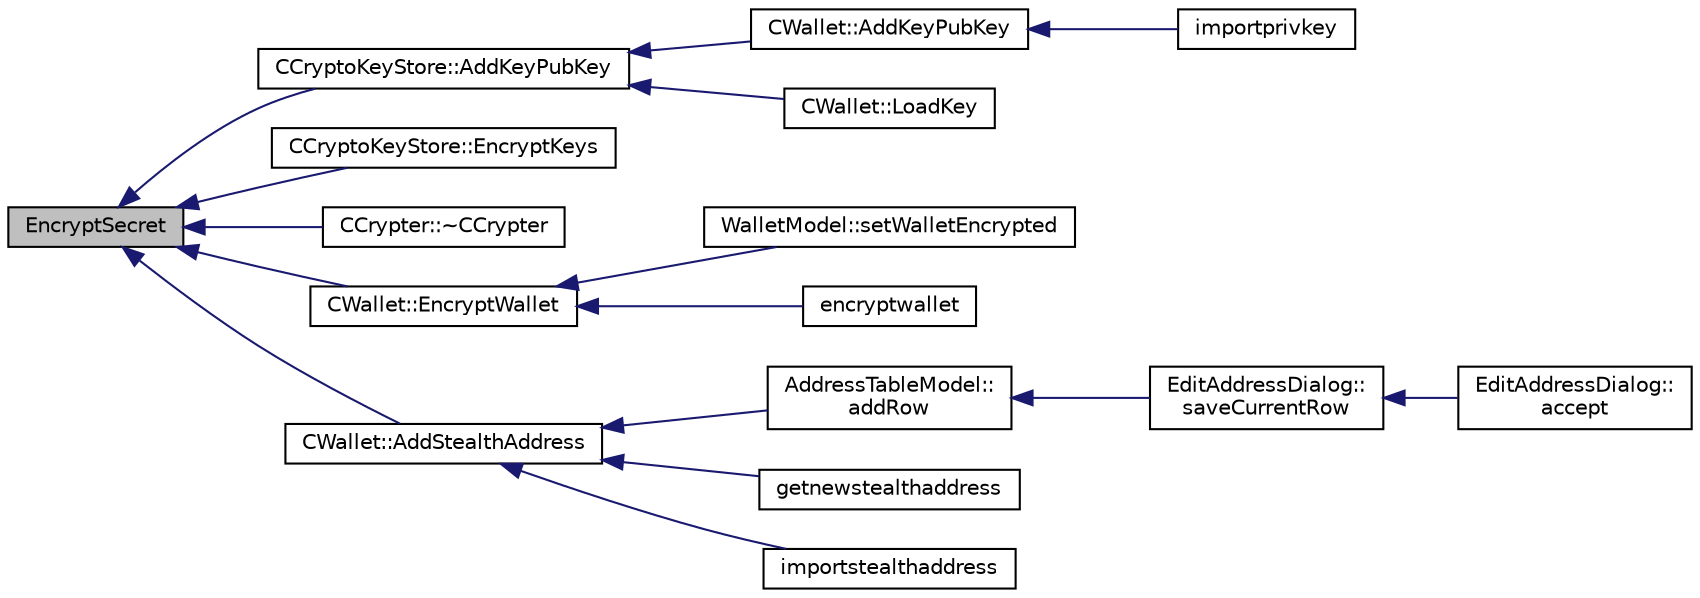 digraph "EncryptSecret"
{
  edge [fontname="Helvetica",fontsize="10",labelfontname="Helvetica",labelfontsize="10"];
  node [fontname="Helvetica",fontsize="10",shape=record];
  rankdir="LR";
  Node42 [label="EncryptSecret",height=0.2,width=0.4,color="black", fillcolor="grey75", style="filled", fontcolor="black"];
  Node42 -> Node43 [dir="back",color="midnightblue",fontsize="10",style="solid",fontname="Helvetica"];
  Node43 [label="CCryptoKeyStore::AddKeyPubKey",height=0.2,width=0.4,color="black", fillcolor="white", style="filled",URL="$class_c_crypto_key_store.html#a340109b8673267676a34664a76ed3274"];
  Node43 -> Node44 [dir="back",color="midnightblue",fontsize="10",style="solid",fontname="Helvetica"];
  Node44 [label="CWallet::AddKeyPubKey",height=0.2,width=0.4,color="black", fillcolor="white", style="filled",URL="$class_c_wallet.html#a3240da36cd717146296969227a3e0bd5"];
  Node44 -> Node45 [dir="back",color="midnightblue",fontsize="10",style="solid",fontname="Helvetica"];
  Node45 [label="importprivkey",height=0.2,width=0.4,color="black", fillcolor="white", style="filled",URL="$rpcdump_8cpp.html#a3a6fdb974fce01220a895393d444e981"];
  Node43 -> Node46 [dir="back",color="midnightblue",fontsize="10",style="solid",fontname="Helvetica"];
  Node46 [label="CWallet::LoadKey",height=0.2,width=0.4,color="black", fillcolor="white", style="filled",URL="$class_c_wallet.html#a439bab81d7989f91a4f0909960516eea"];
  Node42 -> Node47 [dir="back",color="midnightblue",fontsize="10",style="solid",fontname="Helvetica"];
  Node47 [label="CCryptoKeyStore::EncryptKeys",height=0.2,width=0.4,color="black", fillcolor="white", style="filled",URL="$class_c_crypto_key_store.html#a8c0f6b63fb04193df16243c4459b7c61"];
  Node42 -> Node48 [dir="back",color="midnightblue",fontsize="10",style="solid",fontname="Helvetica"];
  Node48 [label="CCrypter::~CCrypter",height=0.2,width=0.4,color="black", fillcolor="white", style="filled",URL="$class_c_crypter.html#ac0dccc762fb60fe9605409232ebfaa0f"];
  Node42 -> Node49 [dir="back",color="midnightblue",fontsize="10",style="solid",fontname="Helvetica"];
  Node49 [label="CWallet::EncryptWallet",height=0.2,width=0.4,color="black", fillcolor="white", style="filled",URL="$class_c_wallet.html#ab34fe5bf771619dcbe22a65f013e5469"];
  Node49 -> Node50 [dir="back",color="midnightblue",fontsize="10",style="solid",fontname="Helvetica"];
  Node50 [label="WalletModel::setWalletEncrypted",height=0.2,width=0.4,color="black", fillcolor="white", style="filled",URL="$class_wallet_model.html#a444340830badcd48e3a4dd6b03d9c4d7"];
  Node49 -> Node51 [dir="back",color="midnightblue",fontsize="10",style="solid",fontname="Helvetica"];
  Node51 [label="encryptwallet",height=0.2,width=0.4,color="black", fillcolor="white", style="filled",URL="$rpcwallet_8cpp.html#a5fb49bac2748015a256c63e9f8ccc539"];
  Node42 -> Node52 [dir="back",color="midnightblue",fontsize="10",style="solid",fontname="Helvetica"];
  Node52 [label="CWallet::AddStealthAddress",height=0.2,width=0.4,color="black", fillcolor="white", style="filled",URL="$class_c_wallet.html#a19d6a23e37ff619c741b7dfa9279b973"];
  Node52 -> Node53 [dir="back",color="midnightblue",fontsize="10",style="solid",fontname="Helvetica"];
  Node53 [label="AddressTableModel::\laddRow",height=0.2,width=0.4,color="black", fillcolor="white", style="filled",URL="$class_address_table_model.html#a08ab9ae401a18d193f0e39551de81280"];
  Node53 -> Node54 [dir="back",color="midnightblue",fontsize="10",style="solid",fontname="Helvetica"];
  Node54 [label="EditAddressDialog::\lsaveCurrentRow",height=0.2,width=0.4,color="black", fillcolor="white", style="filled",URL="$class_edit_address_dialog.html#a8494a551799cd1f4c253e557424c206c"];
  Node54 -> Node55 [dir="back",color="midnightblue",fontsize="10",style="solid",fontname="Helvetica"];
  Node55 [label="EditAddressDialog::\laccept",height=0.2,width=0.4,color="black", fillcolor="white", style="filled",URL="$class_edit_address_dialog.html#ac52b71129806bccf6533d0e9441393b6"];
  Node52 -> Node56 [dir="back",color="midnightblue",fontsize="10",style="solid",fontname="Helvetica"];
  Node56 [label="getnewstealthaddress",height=0.2,width=0.4,color="black", fillcolor="white", style="filled",URL="$rpcwallet_8cpp.html#a59139de50de79af3d3960ddbb5ee5340"];
  Node52 -> Node57 [dir="back",color="midnightblue",fontsize="10",style="solid",fontname="Helvetica"];
  Node57 [label="importstealthaddress",height=0.2,width=0.4,color="black", fillcolor="white", style="filled",URL="$rpcwallet_8cpp.html#a4bde25c1b4a97ec6068d2808594c9820"];
}
